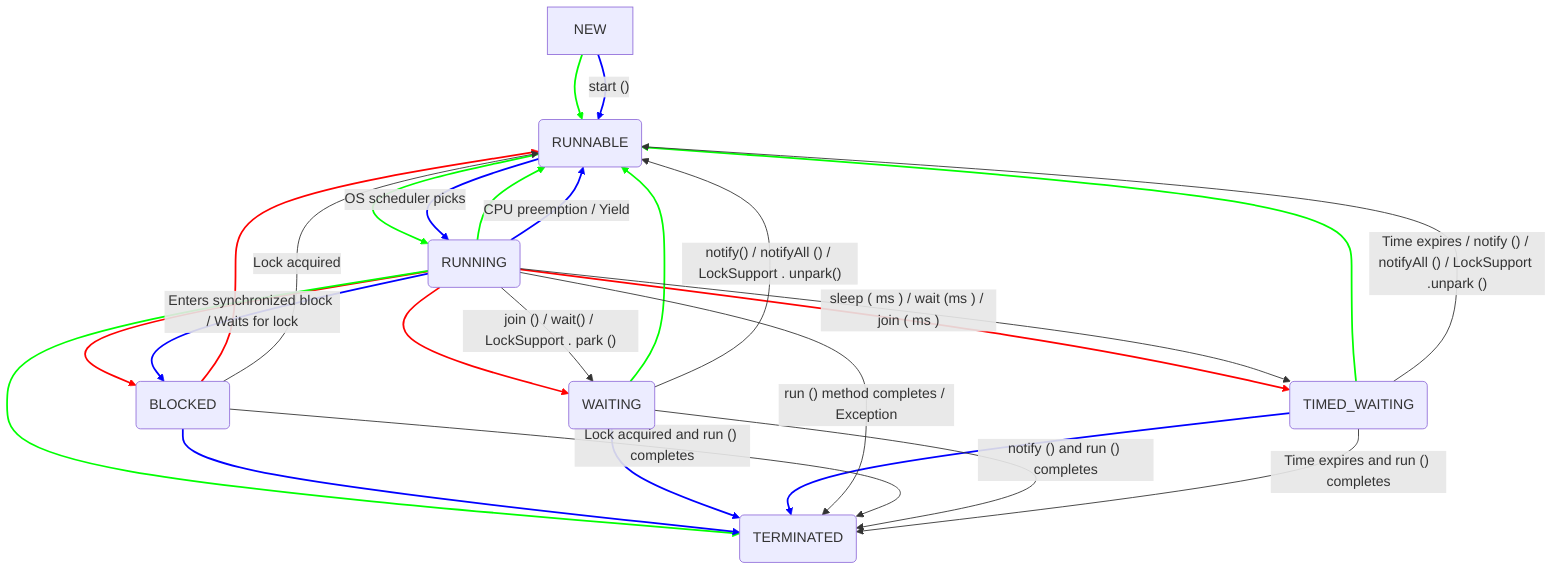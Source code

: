 graph TD
%% States
    A[NEW] --> B(RUNNABLE)
    B --> C(RUNNING)
    C --> B
    C --> D(BLOCKED)
    C --> E(WAITING)
    C --> F(TIMED_WAITING)
    D --> B
    E --> B
    F --> B
    C --> G(TERMINATED)
    D --> G
    E --> G
    F --> G
%% Transitions / Events
    A -- start () --> B
B -- OS scheduler picks --> C
C -- CPU preemption / Yield --> B
C -- Enters synchronized block / Waits for lock --> D
C -- join () / wait() / LockSupport . park () --> E
C -- sleep ( ms ) / wait (ms ) / join ( ms ) --> F
D -- Lock acquired --> B
E -- notify() / notifyAll () / LockSupport . unpark() --> B
F -- Time expires / notify () / notifyAll () / LockSupport .unpark () --> B
C -- run () method completes / Exception --> G
D -- Lock acquired and run () completes --> G
E -- notify () and run () completes --> G
F -- Time expires and run () completes --> G

%% Styling to make it look nicer (optional)
linkStyle 0 stroke: #0f0, stroke-width: 2px;
linkStyle 1 stroke: #0f0, stroke-width: 2px;
linkStyle 2 stroke: #0f0, stroke-width: 2px;
linkStyle 3 stroke: #f00, stroke-width: 2px;
linkStyle 4 stroke: #f00, stroke-width: 2px;
linkStyle 5 stroke: #f00, stroke-width:2px;
linkStyle 6 stroke: #f00, stroke-width: 2px;
linkStyle 7 stroke: #0f0,stroke-width: 2px;
linkStyle 8 stroke: #0f0, stroke-width: 2px;
linkStyle 9 stroke:#0f0, stroke-width: 2px;
linkStyle 10 stroke: #00f, stroke-width: 2px;
linkStyle 11 stroke: #00f, stroke-width: 2px;
linkStyle 12 stroke: #00f, stroke-width: 2px;
linkStyle 13 stroke: #00f, stroke-width: 2px;
linkStyle 14 stroke: #00f, stroke-width: 2px;
linkStyle 15 stroke: #00f, stroke-width:2px;
linkStyle 16 stroke: #00f, stroke-width: 2px;